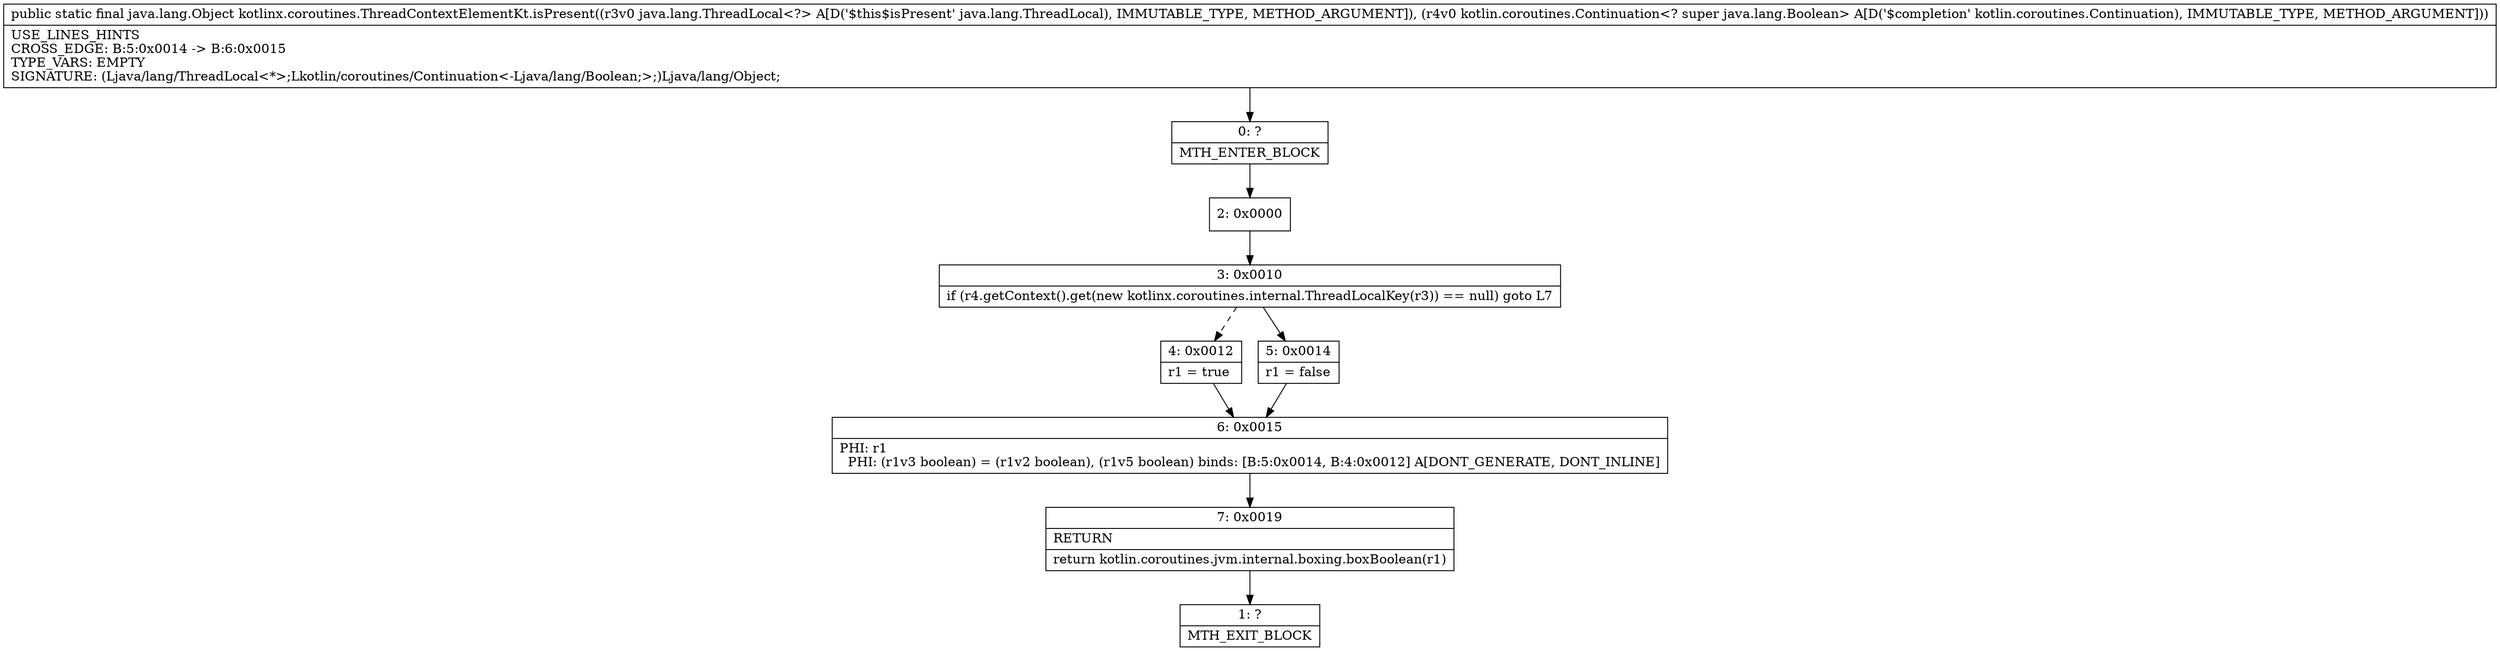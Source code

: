digraph "CFG forkotlinx.coroutines.ThreadContextElementKt.isPresent(Ljava\/lang\/ThreadLocal;Lkotlin\/coroutines\/Continuation;)Ljava\/lang\/Object;" {
Node_0 [shape=record,label="{0\:\ ?|MTH_ENTER_BLOCK\l}"];
Node_2 [shape=record,label="{2\:\ 0x0000}"];
Node_3 [shape=record,label="{3\:\ 0x0010|if (r4.getContext().get(new kotlinx.coroutines.internal.ThreadLocalKey(r3)) == null) goto L7\l}"];
Node_4 [shape=record,label="{4\:\ 0x0012|r1 = true\l}"];
Node_6 [shape=record,label="{6\:\ 0x0015|PHI: r1 \l  PHI: (r1v3 boolean) = (r1v2 boolean), (r1v5 boolean) binds: [B:5:0x0014, B:4:0x0012] A[DONT_GENERATE, DONT_INLINE]\l}"];
Node_7 [shape=record,label="{7\:\ 0x0019|RETURN\l|return kotlin.coroutines.jvm.internal.boxing.boxBoolean(r1)\l}"];
Node_1 [shape=record,label="{1\:\ ?|MTH_EXIT_BLOCK\l}"];
Node_5 [shape=record,label="{5\:\ 0x0014|r1 = false\l}"];
MethodNode[shape=record,label="{public static final java.lang.Object kotlinx.coroutines.ThreadContextElementKt.isPresent((r3v0 java.lang.ThreadLocal\<?\> A[D('$this$isPresent' java.lang.ThreadLocal), IMMUTABLE_TYPE, METHOD_ARGUMENT]), (r4v0 kotlin.coroutines.Continuation\<? super java.lang.Boolean\> A[D('$completion' kotlin.coroutines.Continuation), IMMUTABLE_TYPE, METHOD_ARGUMENT]))  | USE_LINES_HINTS\lCROSS_EDGE: B:5:0x0014 \-\> B:6:0x0015\lTYPE_VARS: EMPTY\lSIGNATURE: (Ljava\/lang\/ThreadLocal\<*\>;Lkotlin\/coroutines\/Continuation\<\-Ljava\/lang\/Boolean;\>;)Ljava\/lang\/Object;\l}"];
MethodNode -> Node_0;Node_0 -> Node_2;
Node_2 -> Node_3;
Node_3 -> Node_4[style=dashed];
Node_3 -> Node_5;
Node_4 -> Node_6;
Node_6 -> Node_7;
Node_7 -> Node_1;
Node_5 -> Node_6;
}

